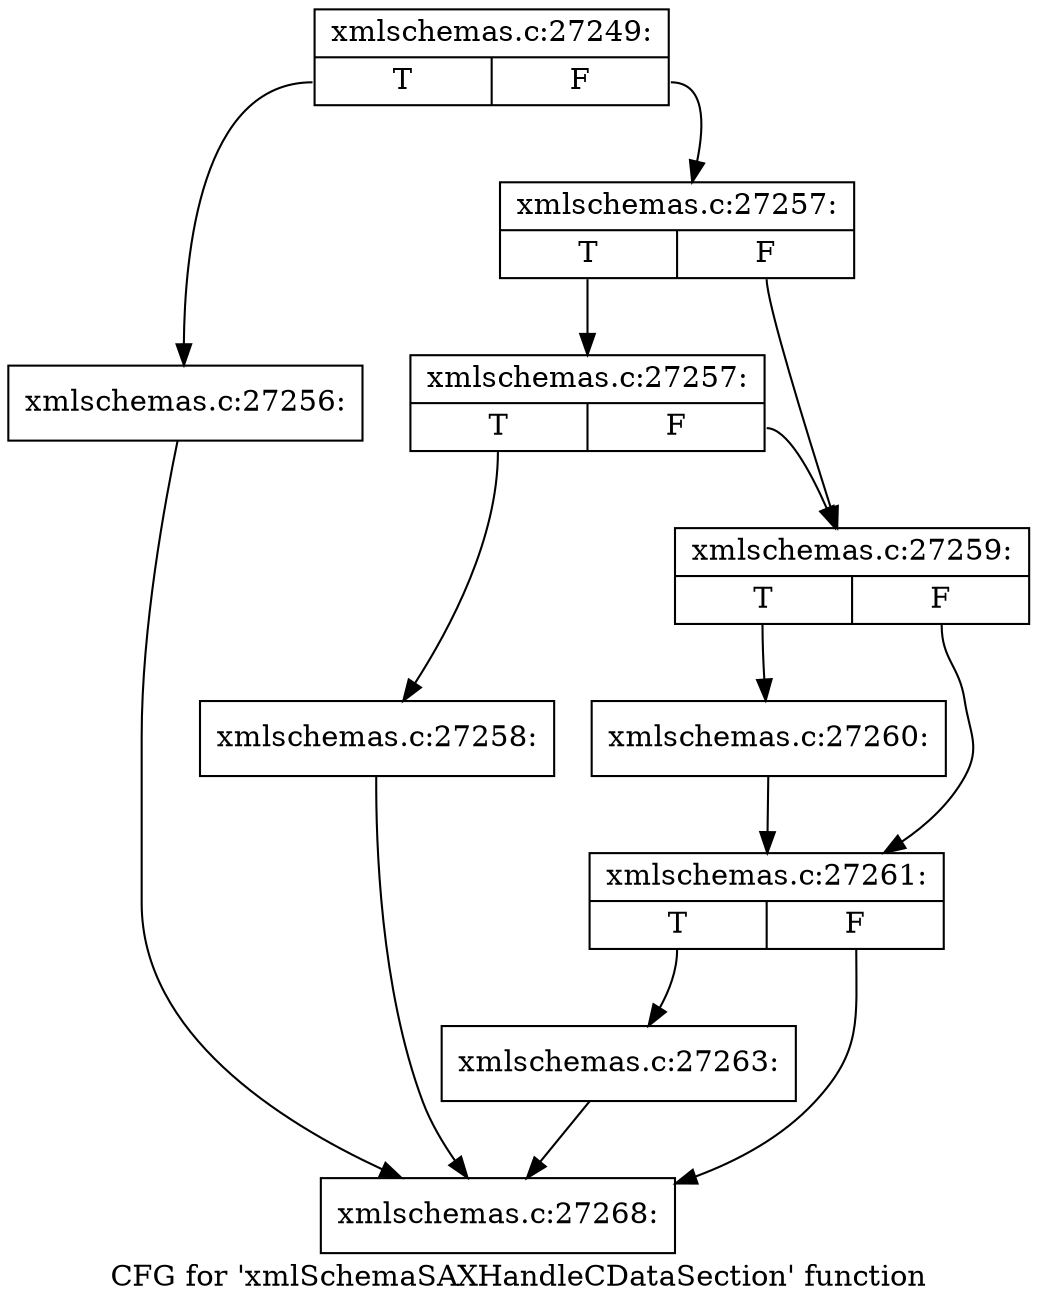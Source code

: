 digraph "CFG for 'xmlSchemaSAXHandleCDataSection' function" {
	label="CFG for 'xmlSchemaSAXHandleCDataSection' function";

	Node0x56a1520 [shape=record,label="{xmlschemas.c:27249:|{<s0>T|<s1>F}}"];
	Node0x56a1520:s0 -> Node0x56a59c0;
	Node0x56a1520:s1 -> Node0x56a5a10;
	Node0x56a59c0 [shape=record,label="{xmlschemas.c:27256:}"];
	Node0x56a59c0 -> Node0x56a7510;
	Node0x56a5a10 [shape=record,label="{xmlschemas.c:27257:|{<s0>T|<s1>F}}"];
	Node0x56a5a10:s0 -> Node0x56a5f90;
	Node0x56a5a10:s1 -> Node0x56a5f40;
	Node0x56a5f90 [shape=record,label="{xmlschemas.c:27257:|{<s0>T|<s1>F}}"];
	Node0x56a5f90:s0 -> Node0x56a5ef0;
	Node0x56a5f90:s1 -> Node0x56a5f40;
	Node0x56a5ef0 [shape=record,label="{xmlschemas.c:27258:}"];
	Node0x56a5ef0 -> Node0x56a7510;
	Node0x56a5f40 [shape=record,label="{xmlschemas.c:27259:|{<s0>T|<s1>F}}"];
	Node0x56a5f40:s0 -> Node0x56a69c0;
	Node0x56a5f40:s1 -> Node0x56a6a10;
	Node0x56a69c0 [shape=record,label="{xmlschemas.c:27260:}"];
	Node0x56a69c0 -> Node0x56a6a10;
	Node0x56a6a10 [shape=record,label="{xmlschemas.c:27261:|{<s0>T|<s1>F}}"];
	Node0x56a6a10:s0 -> Node0x56a74c0;
	Node0x56a6a10:s1 -> Node0x56a7510;
	Node0x56a74c0 [shape=record,label="{xmlschemas.c:27263:}"];
	Node0x56a74c0 -> Node0x56a7510;
	Node0x56a7510 [shape=record,label="{xmlschemas.c:27268:}"];
}
